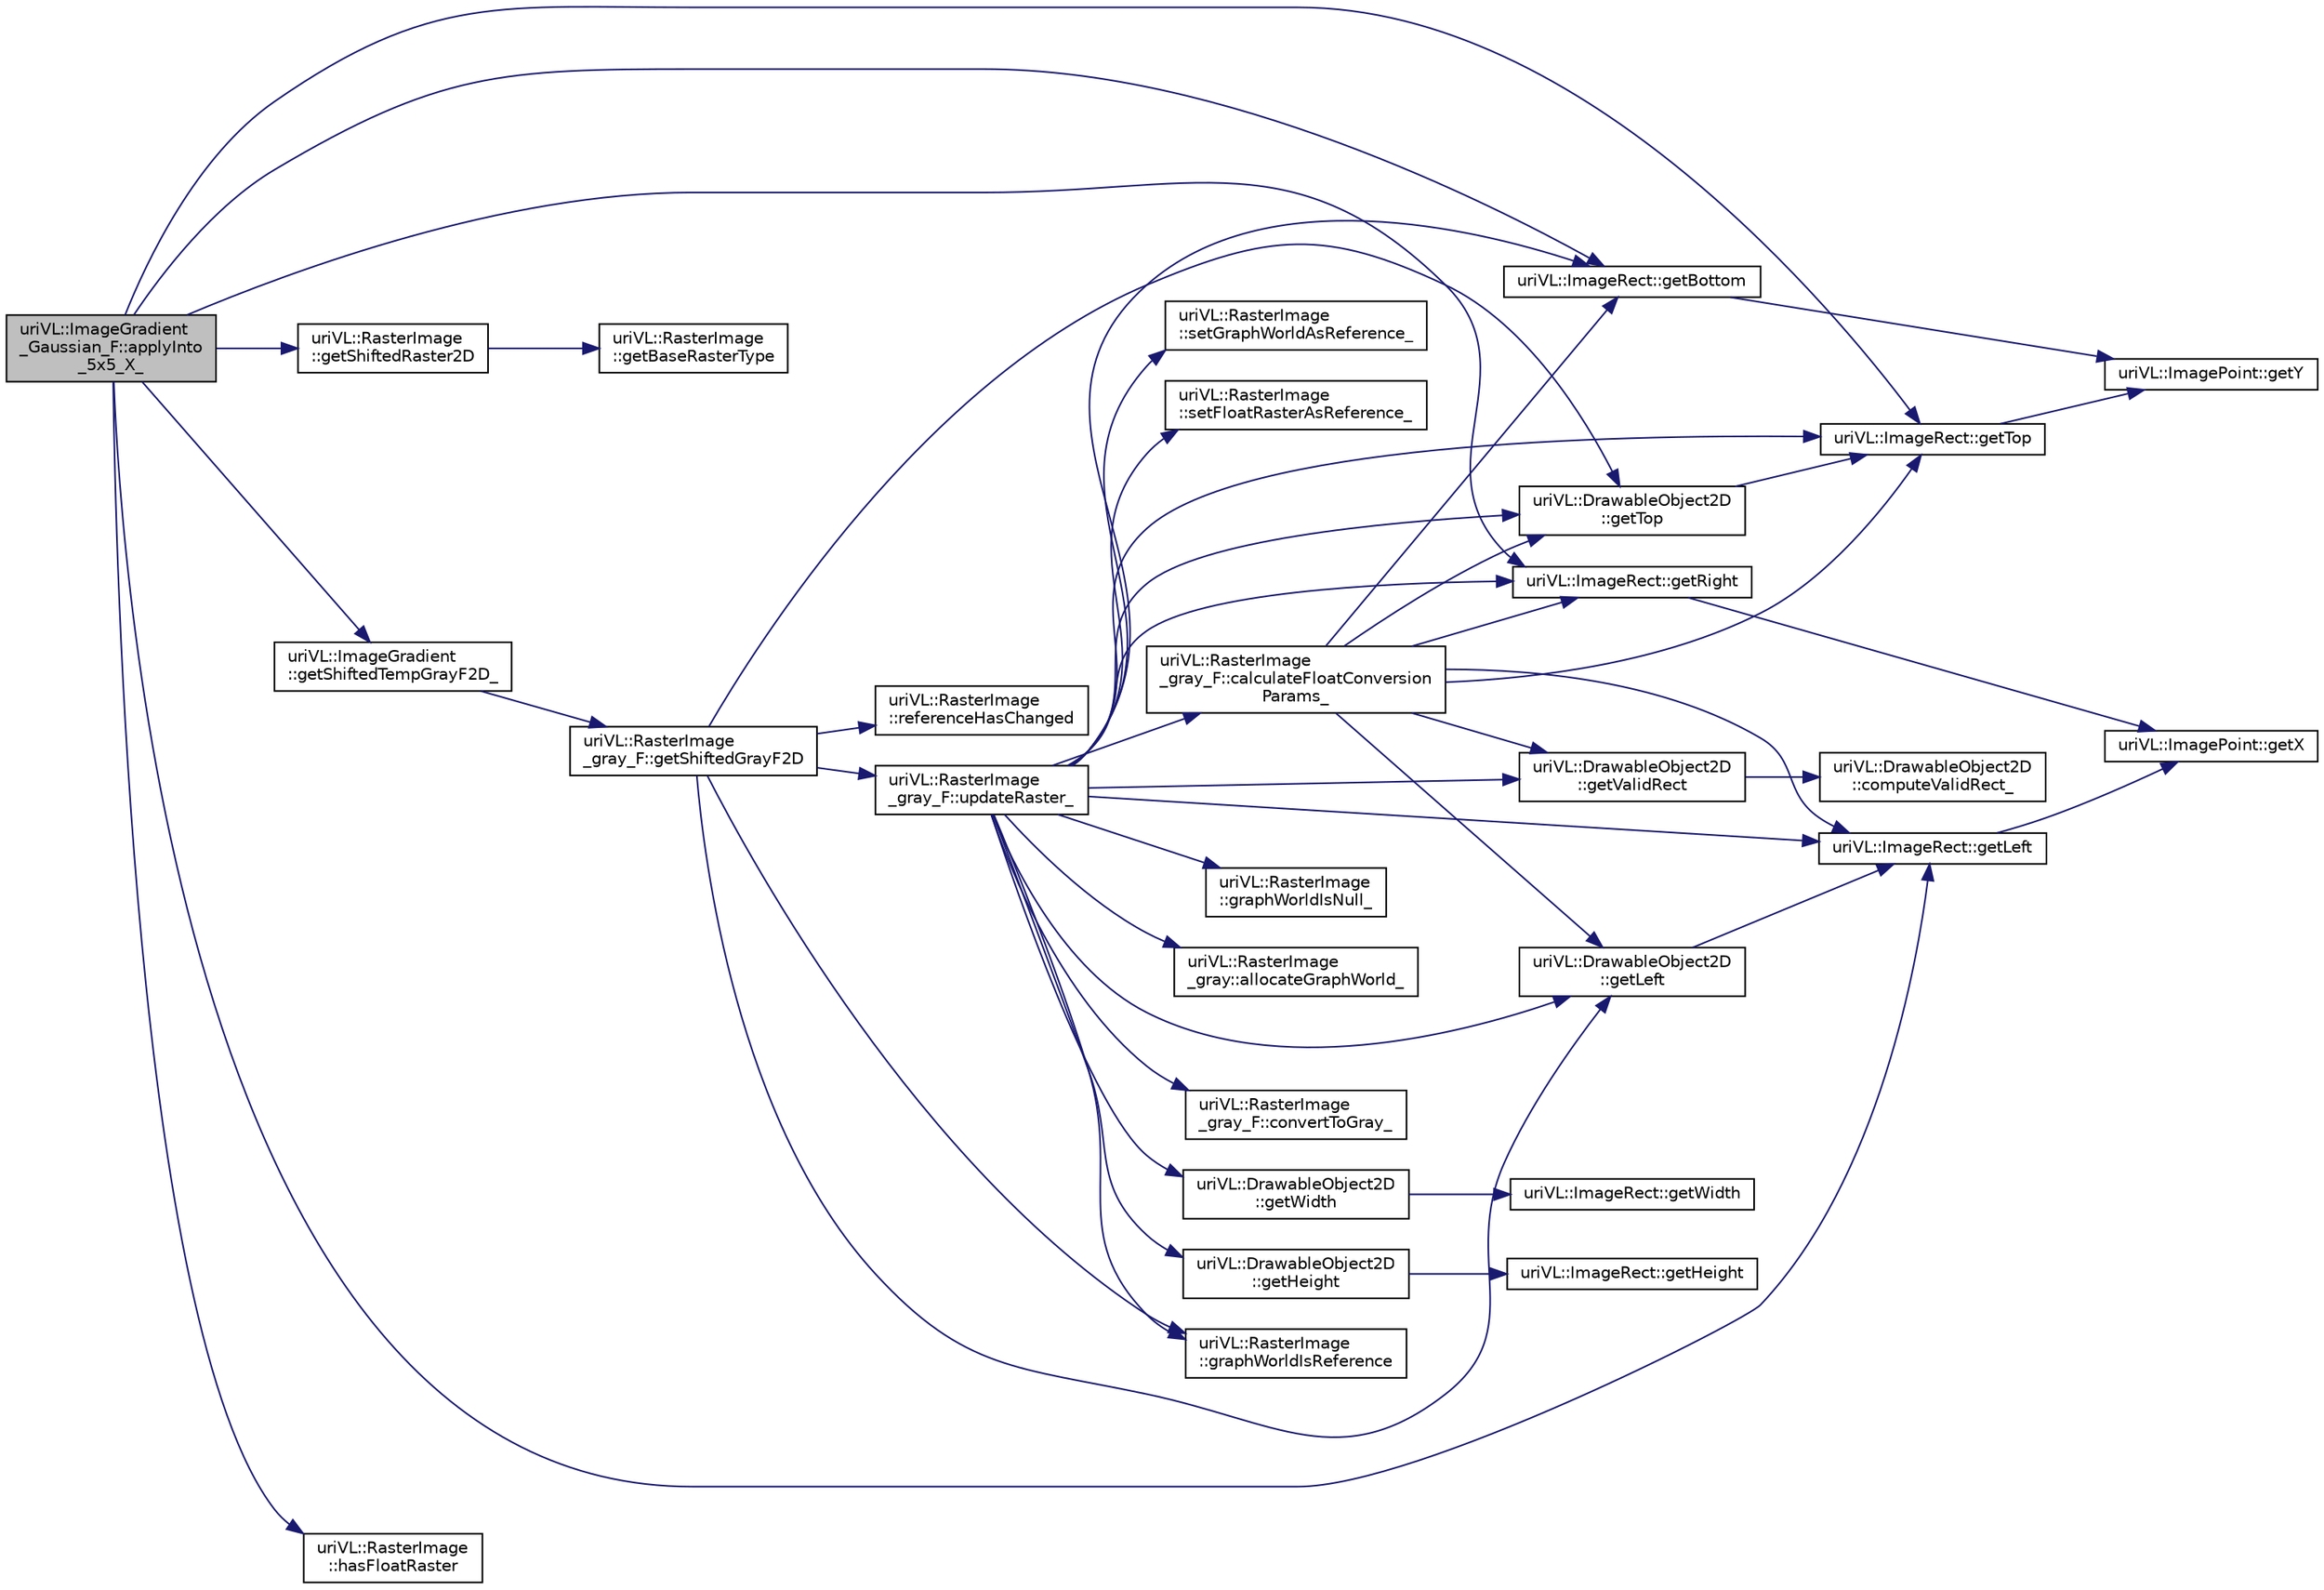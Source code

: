 digraph "uriVL::ImageGradient_Gaussian_F::applyInto_5x5_X_"
{
  edge [fontname="Helvetica",fontsize="10",labelfontname="Helvetica",labelfontsize="10"];
  node [fontname="Helvetica",fontsize="10",shape=record];
  rankdir="LR";
  Node1 [label="uriVL::ImageGradient\l_Gaussian_F::applyInto\l_5x5_X_",height=0.2,width=0.4,color="black", fillcolor="grey75", style="filled", fontcolor="black"];
  Node1 -> Node2 [color="midnightblue",fontsize="10",style="solid",fontname="Helvetica"];
  Node2 [label="uriVL::ImageRect::getBottom",height=0.2,width=0.4,color="black", fillcolor="white", style="filled",URL="$classuriVL_1_1ImageRect.html#acb34c902550ecb25f7fa6ffb620aea71",tooltip="Returns the maximum y coordinate of the rectangle. "];
  Node2 -> Node3 [color="midnightblue",fontsize="10",style="solid",fontname="Helvetica"];
  Node3 [label="uriVL::ImagePoint::getY",height=0.2,width=0.4,color="black", fillcolor="white", style="filled",URL="$classuriVL_1_1ImagePoint.html#a4edda1ad5b1f3b39db3ac200dfddf016",tooltip="Returns the point&#39;s y coordinate. "];
  Node1 -> Node4 [color="midnightblue",fontsize="10",style="solid",fontname="Helvetica"];
  Node4 [label="uriVL::ImageRect::getLeft",height=0.2,width=0.4,color="black", fillcolor="white", style="filled",URL="$classuriVL_1_1ImageRect.html#a38bd531df6bd6c4892bca1a690feda13",tooltip="Returns the minimum x coordinate of the rectangle. "];
  Node4 -> Node5 [color="midnightblue",fontsize="10",style="solid",fontname="Helvetica"];
  Node5 [label="uriVL::ImagePoint::getX",height=0.2,width=0.4,color="black", fillcolor="white", style="filled",URL="$classuriVL_1_1ImagePoint.html#a4845eb34e164c8dffd9b366cf61f3f5b",tooltip="Returns the point&#39;s x coordinate. "];
  Node1 -> Node6 [color="midnightblue",fontsize="10",style="solid",fontname="Helvetica"];
  Node6 [label="uriVL::ImageRect::getRight",height=0.2,width=0.4,color="black", fillcolor="white", style="filled",URL="$classuriVL_1_1ImageRect.html#a89884bd1866a1b7ffb67d4cc1ec1a052",tooltip="Returns the maximum x coordinate of the rectangle. "];
  Node6 -> Node5 [color="midnightblue",fontsize="10",style="solid",fontname="Helvetica"];
  Node1 -> Node7 [color="midnightblue",fontsize="10",style="solid",fontname="Helvetica"];
  Node7 [label="uriVL::RasterImage\l::getShiftedRaster2D",height=0.2,width=0.4,color="black", fillcolor="white", style="filled",URL="$classuriVL_1_1RasterImage.html#afb1e270b389600fc0784f6c746d76ce4",tooltip="Returns the shifted base raster as a read-only 2D array. "];
  Node7 -> Node8 [color="midnightblue",fontsize="10",style="solid",fontname="Helvetica"];
  Node8 [label="uriVL::RasterImage\l::getBaseRasterType",height=0.2,width=0.4,color="black", fillcolor="white", style="filled",URL="$classuriVL_1_1RasterImage.html#a68815937f6a787e4541a33b108198baf",tooltip="Returns the image&#39;s base raster type. "];
  Node1 -> Node9 [color="midnightblue",fontsize="10",style="solid",fontname="Helvetica"];
  Node9 [label="uriVL::ImageGradient\l::getShiftedTempGrayF2D_",height=0.2,width=0.4,color="black", fillcolor="white", style="filled",URL="$classuriVL_1_1ImageGradient.html#a6cd85834c17633aa10ee898510fce04a",tooltip="Gives writing access to the shifted 2D gray temp raster. "];
  Node9 -> Node10 [color="midnightblue",fontsize="10",style="solid",fontname="Helvetica"];
  Node10 [label="uriVL::RasterImage\l_gray_F::getShiftedGrayF2D",height=0.2,width=0.4,color="black", fillcolor="white", style="filled",URL="$classuriVL_1_1RasterImage__gray__F.html#a73b583866ed300dc55d18516330b3e46",tooltip="Returns the shifted float gray-level raster for this image as a read-only 2D array. "];
  Node10 -> Node11 [color="midnightblue",fontsize="10",style="solid",fontname="Helvetica"];
  Node11 [label="uriVL::RasterImage\l::graphWorldIsReference",height=0.2,width=0.4,color="black", fillcolor="white", style="filled",URL="$classuriVL_1_1RasterImage.html#ac6190461f1bd30c426fc3d183b74429b",tooltip="Indicates whether or not the raster stored in the GraphWorld (if it exists) contains the reference va..."];
  Node10 -> Node12 [color="midnightblue",fontsize="10",style="solid",fontname="Helvetica"];
  Node12 [label="uriVL::RasterImage\l::referenceHasChanged",height=0.2,width=0.4,color="black", fillcolor="white", style="filled",URL="$classuriVL_1_1RasterImage.html#a8d10dedd31a0e59925bdf31a37d03097",tooltip="Indicates whether or not the reference raster for this image has been modified. "];
  Node10 -> Node13 [color="midnightblue",fontsize="10",style="solid",fontname="Helvetica"];
  Node13 [label="uriVL::RasterImage\l_gray_F::updateRaster_",height=0.2,width=0.4,color="black", fillcolor="white", style="filled",URL="$classuriVL_1_1RasterImage__gray__F.html#ab2bae6517e5ae3563d98dfa6f97ba6d0",tooltip="Updates the image&#39;s base raster (if it is not the reference). "];
  Node13 -> Node14 [color="midnightblue",fontsize="10",style="solid",fontname="Helvetica"];
  Node14 [label="uriVL::DrawableObject2D\l::getValidRect",height=0.2,width=0.4,color="black", fillcolor="white", style="filled",URL="$classuriVL_1_1DrawableObject2D.html#ad654c2c5da02b3b20298c3eef4153874",tooltip="Returns the object&#39;s valid data rectangle. "];
  Node14 -> Node15 [color="midnightblue",fontsize="10",style="solid",fontname="Helvetica"];
  Node15 [label="uriVL::DrawableObject2D\l::computeValidRect_",height=0.2,width=0.4,color="black", fillcolor="white", style="filled",URL="$classuriVL_1_1DrawableObject2D.html#a9eb135fd212d80a8fbc3caa7e242d9dd",tooltip="Calculates the object&#39;s valid box. "];
  Node13 -> Node16 [color="midnightblue",fontsize="10",style="solid",fontname="Helvetica"];
  Node16 [label="uriVL::ImageRect::getTop",height=0.2,width=0.4,color="black", fillcolor="white", style="filled",URL="$classuriVL_1_1ImageRect.html#a2715b0a7b291354fd839a95ece0e0aba",tooltip="Returns the minimum y coordinate of the rectangle. "];
  Node16 -> Node3 [color="midnightblue",fontsize="10",style="solid",fontname="Helvetica"];
  Node13 -> Node2 [color="midnightblue",fontsize="10",style="solid",fontname="Helvetica"];
  Node13 -> Node4 [color="midnightblue",fontsize="10",style="solid",fontname="Helvetica"];
  Node13 -> Node6 [color="midnightblue",fontsize="10",style="solid",fontname="Helvetica"];
  Node13 -> Node11 [color="midnightblue",fontsize="10",style="solid",fontname="Helvetica"];
  Node13 -> Node17 [color="midnightblue",fontsize="10",style="solid",fontname="Helvetica"];
  Node17 [label="uriVL::RasterImage\l::graphWorldIsNull_",height=0.2,width=0.4,color="black", fillcolor="white", style="filled",URL="$classuriVL_1_1RasterImage.html#a828cf5c4cfe56eaa135c6f7c0d17f49c",tooltip="Indicates whether the GraphWorld was allocated for this object. "];
  Node13 -> Node18 [color="midnightblue",fontsize="10",style="solid",fontname="Helvetica"];
  Node18 [label="uriVL::RasterImage\l_gray::allocateGraphWorld_",height=0.2,width=0.4,color="black", fillcolor="white", style="filled",URL="$classuriVL_1_1RasterImage__gray.html#a1c0f92047c64fc8387646ace46b45290",tooltip="Alocates the GraphWorld for this object at the set dimensions. "];
  Node13 -> Node19 [color="midnightblue",fontsize="10",style="solid",fontname="Helvetica"];
  Node19 [label="uriVL::DrawableObject2D\l::getHeight",height=0.2,width=0.4,color="black", fillcolor="white", style="filled",URL="$classuriVL_1_1DrawableObject2D.html#a0fa48af9667c5a4b53bd2a9bf0eea240",tooltip="Returns the number of rows for the image. "];
  Node19 -> Node20 [color="midnightblue",fontsize="10",style="solid",fontname="Helvetica"];
  Node20 [label="uriVL::ImageRect::getHeight",height=0.2,width=0.4,color="black", fillcolor="white", style="filled",URL="$classuriVL_1_1ImageRect.html#aa757d85ab5d5230bc0ca53f5960e14f3",tooltip="Returns the height of the rectangle. "];
  Node13 -> Node21 [color="midnightblue",fontsize="10",style="solid",fontname="Helvetica"];
  Node21 [label="uriVL::DrawableObject2D\l::getWidth",height=0.2,width=0.4,color="black", fillcolor="white", style="filled",URL="$classuriVL_1_1DrawableObject2D.html#a01127dbd10a99cdbb7596e48539068c9",tooltip="Returns the number of columns for the image. "];
  Node21 -> Node22 [color="midnightblue",fontsize="10",style="solid",fontname="Helvetica"];
  Node22 [label="uriVL::ImageRect::getWidth",height=0.2,width=0.4,color="black", fillcolor="white", style="filled",URL="$classuriVL_1_1ImageRect.html#a1081dc6f638b33ebf30d0a43d51289ef",tooltip="Returns the width of the rectangle. "];
  Node13 -> Node23 [color="midnightblue",fontsize="10",style="solid",fontname="Helvetica"];
  Node23 [label="uriVL::DrawableObject2D\l::getTop",height=0.2,width=0.4,color="black", fillcolor="white", style="filled",URL="$classuriVL_1_1DrawableObject2D.html#a01508a3886015ab55449c46989af2277",tooltip="Returns the minimum y coordinate of the bounding rectangle. "];
  Node23 -> Node16 [color="midnightblue",fontsize="10",style="solid",fontname="Helvetica"];
  Node13 -> Node24 [color="midnightblue",fontsize="10",style="solid",fontname="Helvetica"];
  Node24 [label="uriVL::DrawableObject2D\l::getLeft",height=0.2,width=0.4,color="black", fillcolor="white", style="filled",URL="$classuriVL_1_1DrawableObject2D.html#a9c92e6b3d3b0753514e677080c762ef0",tooltip="Returns the minimum x coordinate of the bounding rectangle. "];
  Node24 -> Node4 [color="midnightblue",fontsize="10",style="solid",fontname="Helvetica"];
  Node13 -> Node25 [color="midnightblue",fontsize="10",style="solid",fontname="Helvetica"];
  Node25 [label="uriVL::RasterImage\l_gray_F::calculateFloatConversion\lParams_",height=0.2,width=0.4,color="black", fillcolor="white", style="filled",URL="$classuriVL_1_1RasterImage__gray__F.html#a467bb154a4d4af2fa9f0156b531f9320",tooltip="Calculates the parameters of a conversion to gray. "];
  Node25 -> Node14 [color="midnightblue",fontsize="10",style="solid",fontname="Helvetica"];
  Node25 -> Node16 [color="midnightblue",fontsize="10",style="solid",fontname="Helvetica"];
  Node25 -> Node2 [color="midnightblue",fontsize="10",style="solid",fontname="Helvetica"];
  Node25 -> Node4 [color="midnightblue",fontsize="10",style="solid",fontname="Helvetica"];
  Node25 -> Node6 [color="midnightblue",fontsize="10",style="solid",fontname="Helvetica"];
  Node25 -> Node23 [color="midnightblue",fontsize="10",style="solid",fontname="Helvetica"];
  Node25 -> Node24 [color="midnightblue",fontsize="10",style="solid",fontname="Helvetica"];
  Node13 -> Node26 [color="midnightblue",fontsize="10",style="solid",fontname="Helvetica"];
  Node26 [label="uriVL::RasterImage\l_gray_F::convertToGray_",height=0.2,width=0.4,color="black", fillcolor="white", style="filled",URL="$classuriVL_1_1RasterImage__gray__F.html#a0bc96d1e5353548f03e40e3828f99138",tooltip="Converts this image&#39;s base raster into a 1D gray-level raster. "];
  Node13 -> Node27 [color="midnightblue",fontsize="10",style="solid",fontname="Helvetica"];
  Node27 [label="uriVL::RasterImage\l::setGraphWorldAsReference_",height=0.2,width=0.4,color="black", fillcolor="white", style="filled",URL="$classuriVL_1_1RasterImage.html#ab67da9ae00b8d0fe26d25bb559514683",tooltip="Sets this image&#39;s gworld as the reference (and allocates if it was NULL) "];
  Node13 -> Node28 [color="midnightblue",fontsize="10",style="solid",fontname="Helvetica"];
  Node28 [label="uriVL::RasterImage\l::setFloatRasterAsReference_",height=0.2,width=0.4,color="black", fillcolor="white", style="filled",URL="$classuriVL_1_1RasterImage.html#ac1678a791415c990c48efbcd3258180c",tooltip="Sets this image&#39;s float raster as the reference (fails if it was NULL) "];
  Node10 -> Node23 [color="midnightblue",fontsize="10",style="solid",fontname="Helvetica"];
  Node10 -> Node24 [color="midnightblue",fontsize="10",style="solid",fontname="Helvetica"];
  Node1 -> Node16 [color="midnightblue",fontsize="10",style="solid",fontname="Helvetica"];
  Node1 -> Node29 [color="midnightblue",fontsize="10",style="solid",fontname="Helvetica"];
  Node29 [label="uriVL::RasterImage\l::hasFloatRaster",height=0.2,width=0.4,color="black", fillcolor="white", style="filled",URL="$classuriVL_1_1RasterImage.html#a406019c6e34b2e8c3d81a72769723d98",tooltip="Indicates whether or not the raster image stores a float raster (eg this would be true for a Raster_I..."];
}
